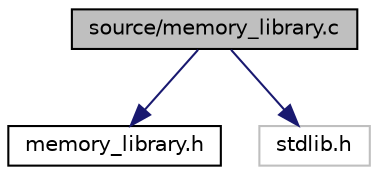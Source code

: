 digraph "source/memory_library.c"
{
 // LATEX_PDF_SIZE
  edge [fontname="Helvetica",fontsize="10",labelfontname="Helvetica",labelfontsize="10"];
  node [fontname="Helvetica",fontsize="10",shape=record];
  Node1 [label="source/memory_library.c",height=0.2,width=0.4,color="black", fillcolor="grey75", style="filled", fontcolor="black",tooltip="Implementation file for memory library."];
  Node1 -> Node2 [color="midnightblue",fontsize="10",style="solid",fontname="Helvetica"];
  Node2 [label="memory_library.h",height=0.2,width=0.4,color="black", fillcolor="white", style="filled",URL="$memory__library_8h.html",tooltip="A simple library for doing operations on memory buffers consisting of integers."];
  Node1 -> Node3 [color="midnightblue",fontsize="10",style="solid",fontname="Helvetica"];
  Node3 [label="stdlib.h",height=0.2,width=0.4,color="grey75", fillcolor="white", style="filled",tooltip=" "];
}
